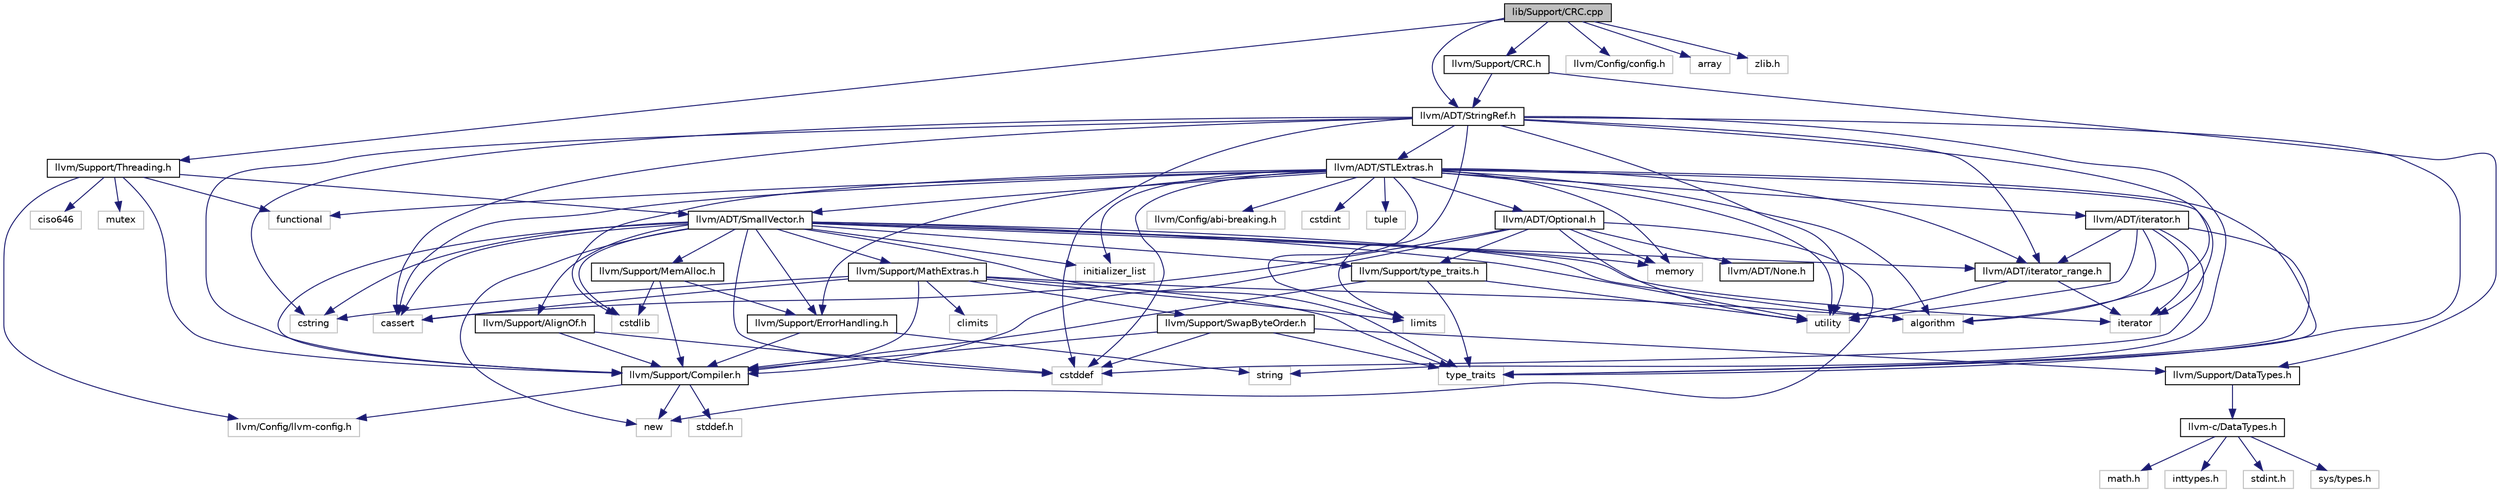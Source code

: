 digraph "lib/Support/CRC.cpp"
{
 // LATEX_PDF_SIZE
  bgcolor="transparent";
  edge [fontname="Helvetica",fontsize="10",labelfontname="Helvetica",labelfontsize="10"];
  node [fontname="Helvetica",fontsize="10",shape="box"];
  Node1 [label="lib/Support/CRC.cpp",height=0.2,width=0.4,color="black", fillcolor="grey75", style="filled", fontcolor="black",tooltip=" "];
  Node1 -> Node2 [color="midnightblue",fontsize="10",style="solid",fontname="Helvetica"];
  Node2 [label="llvm/Support/CRC.h",height=0.2,width=0.4,color="black",URL="$CRC_8h.html",tooltip=" "];
  Node2 -> Node3 [color="midnightblue",fontsize="10",style="solid",fontname="Helvetica"];
  Node3 [label="llvm/ADT/StringRef.h",height=0.2,width=0.4,color="black",URL="$StringRef_8h.html",tooltip=" "];
  Node3 -> Node4 [color="midnightblue",fontsize="10",style="solid",fontname="Helvetica"];
  Node4 [label="llvm/ADT/STLExtras.h",height=0.2,width=0.4,color="black",URL="$STLExtras_8h.html",tooltip=" "];
  Node4 -> Node5 [color="midnightblue",fontsize="10",style="solid",fontname="Helvetica"];
  Node5 [label="llvm/ADT/Optional.h",height=0.2,width=0.4,color="black",URL="$Optional_8h.html",tooltip=" "];
  Node5 -> Node6 [color="midnightblue",fontsize="10",style="solid",fontname="Helvetica"];
  Node6 [label="llvm/ADT/None.h",height=0.2,width=0.4,color="black",URL="$None_8h.html",tooltip=" "];
  Node5 -> Node7 [color="midnightblue",fontsize="10",style="solid",fontname="Helvetica"];
  Node7 [label="llvm/Support/Compiler.h",height=0.2,width=0.4,color="black",URL="$Compiler_8h.html",tooltip=" "];
  Node7 -> Node8 [color="midnightblue",fontsize="10",style="solid",fontname="Helvetica"];
  Node8 [label="llvm/Config/llvm-config.h",height=0.2,width=0.4,color="grey75",tooltip=" "];
  Node7 -> Node9 [color="midnightblue",fontsize="10",style="solid",fontname="Helvetica"];
  Node9 [label="new",height=0.2,width=0.4,color="grey75",tooltip=" "];
  Node7 -> Node10 [color="midnightblue",fontsize="10",style="solid",fontname="Helvetica"];
  Node10 [label="stddef.h",height=0.2,width=0.4,color="grey75",tooltip=" "];
  Node5 -> Node11 [color="midnightblue",fontsize="10",style="solid",fontname="Helvetica"];
  Node11 [label="llvm/Support/type_traits.h",height=0.2,width=0.4,color="black",URL="$type__traits_8h.html",tooltip=" "];
  Node11 -> Node7 [color="midnightblue",fontsize="10",style="solid",fontname="Helvetica"];
  Node11 -> Node12 [color="midnightblue",fontsize="10",style="solid",fontname="Helvetica"];
  Node12 [label="type_traits",height=0.2,width=0.4,color="grey75",tooltip=" "];
  Node11 -> Node13 [color="midnightblue",fontsize="10",style="solid",fontname="Helvetica"];
  Node13 [label="utility",height=0.2,width=0.4,color="grey75",tooltip=" "];
  Node5 -> Node14 [color="midnightblue",fontsize="10",style="solid",fontname="Helvetica"];
  Node14 [label="cassert",height=0.2,width=0.4,color="grey75",tooltip=" "];
  Node5 -> Node15 [color="midnightblue",fontsize="10",style="solid",fontname="Helvetica"];
  Node15 [label="memory",height=0.2,width=0.4,color="grey75",tooltip=" "];
  Node5 -> Node9 [color="midnightblue",fontsize="10",style="solid",fontname="Helvetica"];
  Node5 -> Node13 [color="midnightblue",fontsize="10",style="solid",fontname="Helvetica"];
  Node4 -> Node16 [color="midnightblue",fontsize="10",style="solid",fontname="Helvetica"];
  Node16 [label="llvm/ADT/SmallVector.h",height=0.2,width=0.4,color="black",URL="$SmallVector_8h.html",tooltip=" "];
  Node16 -> Node17 [color="midnightblue",fontsize="10",style="solid",fontname="Helvetica"];
  Node17 [label="llvm/ADT/iterator_range.h",height=0.2,width=0.4,color="black",URL="$iterator__range_8h.html",tooltip="This provides a very simple, boring adaptor for a begin and end iterator into a range type."];
  Node17 -> Node18 [color="midnightblue",fontsize="10",style="solid",fontname="Helvetica"];
  Node18 [label="iterator",height=0.2,width=0.4,color="grey75",tooltip=" "];
  Node17 -> Node13 [color="midnightblue",fontsize="10",style="solid",fontname="Helvetica"];
  Node16 -> Node19 [color="midnightblue",fontsize="10",style="solid",fontname="Helvetica"];
  Node19 [label="llvm/Support/AlignOf.h",height=0.2,width=0.4,color="black",URL="$AlignOf_8h.html",tooltip=" "];
  Node19 -> Node7 [color="midnightblue",fontsize="10",style="solid",fontname="Helvetica"];
  Node19 -> Node20 [color="midnightblue",fontsize="10",style="solid",fontname="Helvetica"];
  Node20 [label="cstddef",height=0.2,width=0.4,color="grey75",tooltip=" "];
  Node16 -> Node7 [color="midnightblue",fontsize="10",style="solid",fontname="Helvetica"];
  Node16 -> Node21 [color="midnightblue",fontsize="10",style="solid",fontname="Helvetica"];
  Node21 [label="llvm/Support/MathExtras.h",height=0.2,width=0.4,color="black",URL="$MathExtras_8h.html",tooltip=" "];
  Node21 -> Node7 [color="midnightblue",fontsize="10",style="solid",fontname="Helvetica"];
  Node21 -> Node22 [color="midnightblue",fontsize="10",style="solid",fontname="Helvetica"];
  Node22 [label="llvm/Support/SwapByteOrder.h",height=0.2,width=0.4,color="black",URL="$SwapByteOrder_8h.html",tooltip=" "];
  Node22 -> Node7 [color="midnightblue",fontsize="10",style="solid",fontname="Helvetica"];
  Node22 -> Node23 [color="midnightblue",fontsize="10",style="solid",fontname="Helvetica"];
  Node23 [label="llvm/Support/DataTypes.h",height=0.2,width=0.4,color="black",URL="$llvm_2Support_2DataTypes_8h.html",tooltip=" "];
  Node23 -> Node24 [color="midnightblue",fontsize="10",style="solid",fontname="Helvetica"];
  Node24 [label="llvm-c/DataTypes.h",height=0.2,width=0.4,color="black",URL="$llvm-c_2DataTypes_8h.html",tooltip=" "];
  Node24 -> Node25 [color="midnightblue",fontsize="10",style="solid",fontname="Helvetica"];
  Node25 [label="math.h",height=0.2,width=0.4,color="grey75",tooltip=" "];
  Node24 -> Node26 [color="midnightblue",fontsize="10",style="solid",fontname="Helvetica"];
  Node26 [label="inttypes.h",height=0.2,width=0.4,color="grey75",tooltip=" "];
  Node24 -> Node27 [color="midnightblue",fontsize="10",style="solid",fontname="Helvetica"];
  Node27 [label="stdint.h",height=0.2,width=0.4,color="grey75",tooltip=" "];
  Node24 -> Node28 [color="midnightblue",fontsize="10",style="solid",fontname="Helvetica"];
  Node28 [label="sys/types.h",height=0.2,width=0.4,color="grey75",tooltip=" "];
  Node22 -> Node20 [color="midnightblue",fontsize="10",style="solid",fontname="Helvetica"];
  Node22 -> Node12 [color="midnightblue",fontsize="10",style="solid",fontname="Helvetica"];
  Node21 -> Node29 [color="midnightblue",fontsize="10",style="solid",fontname="Helvetica"];
  Node29 [label="algorithm",height=0.2,width=0.4,color="grey75",tooltip=" "];
  Node21 -> Node14 [color="midnightblue",fontsize="10",style="solid",fontname="Helvetica"];
  Node21 -> Node30 [color="midnightblue",fontsize="10",style="solid",fontname="Helvetica"];
  Node30 [label="climits",height=0.2,width=0.4,color="grey75",tooltip=" "];
  Node21 -> Node31 [color="midnightblue",fontsize="10",style="solid",fontname="Helvetica"];
  Node31 [label="cstring",height=0.2,width=0.4,color="grey75",tooltip=" "];
  Node21 -> Node32 [color="midnightblue",fontsize="10",style="solid",fontname="Helvetica"];
  Node32 [label="limits",height=0.2,width=0.4,color="grey75",tooltip=" "];
  Node21 -> Node12 [color="midnightblue",fontsize="10",style="solid",fontname="Helvetica"];
  Node16 -> Node33 [color="midnightblue",fontsize="10",style="solid",fontname="Helvetica"];
  Node33 [label="llvm/Support/MemAlloc.h",height=0.2,width=0.4,color="black",URL="$MemAlloc_8h.html",tooltip="This file defines counterparts of C library allocation functions defined in the namespace 'std'."];
  Node33 -> Node7 [color="midnightblue",fontsize="10",style="solid",fontname="Helvetica"];
  Node33 -> Node34 [color="midnightblue",fontsize="10",style="solid",fontname="Helvetica"];
  Node34 [label="llvm/Support/ErrorHandling.h",height=0.2,width=0.4,color="black",URL="$llvm_2Support_2ErrorHandling_8h.html",tooltip=" "];
  Node34 -> Node7 [color="midnightblue",fontsize="10",style="solid",fontname="Helvetica"];
  Node34 -> Node35 [color="midnightblue",fontsize="10",style="solid",fontname="Helvetica"];
  Node35 [label="string",height=0.2,width=0.4,color="grey75",tooltip=" "];
  Node33 -> Node36 [color="midnightblue",fontsize="10",style="solid",fontname="Helvetica"];
  Node36 [label="cstdlib",height=0.2,width=0.4,color="grey75",tooltip=" "];
  Node16 -> Node11 [color="midnightblue",fontsize="10",style="solid",fontname="Helvetica"];
  Node16 -> Node34 [color="midnightblue",fontsize="10",style="solid",fontname="Helvetica"];
  Node16 -> Node29 [color="midnightblue",fontsize="10",style="solid",fontname="Helvetica"];
  Node16 -> Node14 [color="midnightblue",fontsize="10",style="solid",fontname="Helvetica"];
  Node16 -> Node20 [color="midnightblue",fontsize="10",style="solid",fontname="Helvetica"];
  Node16 -> Node36 [color="midnightblue",fontsize="10",style="solid",fontname="Helvetica"];
  Node16 -> Node31 [color="midnightblue",fontsize="10",style="solid",fontname="Helvetica"];
  Node16 -> Node37 [color="midnightblue",fontsize="10",style="solid",fontname="Helvetica"];
  Node37 [label="initializer_list",height=0.2,width=0.4,color="grey75",tooltip=" "];
  Node16 -> Node18 [color="midnightblue",fontsize="10",style="solid",fontname="Helvetica"];
  Node16 -> Node15 [color="midnightblue",fontsize="10",style="solid",fontname="Helvetica"];
  Node16 -> Node9 [color="midnightblue",fontsize="10",style="solid",fontname="Helvetica"];
  Node16 -> Node12 [color="midnightblue",fontsize="10",style="solid",fontname="Helvetica"];
  Node16 -> Node13 [color="midnightblue",fontsize="10",style="solid",fontname="Helvetica"];
  Node4 -> Node38 [color="midnightblue",fontsize="10",style="solid",fontname="Helvetica"];
  Node38 [label="llvm/ADT/iterator.h",height=0.2,width=0.4,color="black",URL="$iterator_8h.html",tooltip=" "];
  Node38 -> Node17 [color="midnightblue",fontsize="10",style="solid",fontname="Helvetica"];
  Node38 -> Node29 [color="midnightblue",fontsize="10",style="solid",fontname="Helvetica"];
  Node38 -> Node20 [color="midnightblue",fontsize="10",style="solid",fontname="Helvetica"];
  Node38 -> Node18 [color="midnightblue",fontsize="10",style="solid",fontname="Helvetica"];
  Node38 -> Node12 [color="midnightblue",fontsize="10",style="solid",fontname="Helvetica"];
  Node38 -> Node13 [color="midnightblue",fontsize="10",style="solid",fontname="Helvetica"];
  Node4 -> Node17 [color="midnightblue",fontsize="10",style="solid",fontname="Helvetica"];
  Node4 -> Node39 [color="midnightblue",fontsize="10",style="solid",fontname="Helvetica"];
  Node39 [label="llvm/Config/abi-breaking.h",height=0.2,width=0.4,color="grey75",tooltip=" "];
  Node4 -> Node34 [color="midnightblue",fontsize="10",style="solid",fontname="Helvetica"];
  Node4 -> Node29 [color="midnightblue",fontsize="10",style="solid",fontname="Helvetica"];
  Node4 -> Node14 [color="midnightblue",fontsize="10",style="solid",fontname="Helvetica"];
  Node4 -> Node20 [color="midnightblue",fontsize="10",style="solid",fontname="Helvetica"];
  Node4 -> Node40 [color="midnightblue",fontsize="10",style="solid",fontname="Helvetica"];
  Node40 [label="cstdint",height=0.2,width=0.4,color="grey75",tooltip=" "];
  Node4 -> Node36 [color="midnightblue",fontsize="10",style="solid",fontname="Helvetica"];
  Node4 -> Node41 [color="midnightblue",fontsize="10",style="solid",fontname="Helvetica"];
  Node41 [label="functional",height=0.2,width=0.4,color="grey75",tooltip=" "];
  Node4 -> Node37 [color="midnightblue",fontsize="10",style="solid",fontname="Helvetica"];
  Node4 -> Node18 [color="midnightblue",fontsize="10",style="solid",fontname="Helvetica"];
  Node4 -> Node32 [color="midnightblue",fontsize="10",style="solid",fontname="Helvetica"];
  Node4 -> Node15 [color="midnightblue",fontsize="10",style="solid",fontname="Helvetica"];
  Node4 -> Node42 [color="midnightblue",fontsize="10",style="solid",fontname="Helvetica"];
  Node42 [label="tuple",height=0.2,width=0.4,color="grey75",tooltip=" "];
  Node4 -> Node12 [color="midnightblue",fontsize="10",style="solid",fontname="Helvetica"];
  Node4 -> Node13 [color="midnightblue",fontsize="10",style="solid",fontname="Helvetica"];
  Node3 -> Node17 [color="midnightblue",fontsize="10",style="solid",fontname="Helvetica"];
  Node3 -> Node7 [color="midnightblue",fontsize="10",style="solid",fontname="Helvetica"];
  Node3 -> Node29 [color="midnightblue",fontsize="10",style="solid",fontname="Helvetica"];
  Node3 -> Node14 [color="midnightblue",fontsize="10",style="solid",fontname="Helvetica"];
  Node3 -> Node20 [color="midnightblue",fontsize="10",style="solid",fontname="Helvetica"];
  Node3 -> Node31 [color="midnightblue",fontsize="10",style="solid",fontname="Helvetica"];
  Node3 -> Node32 [color="midnightblue",fontsize="10",style="solid",fontname="Helvetica"];
  Node3 -> Node35 [color="midnightblue",fontsize="10",style="solid",fontname="Helvetica"];
  Node3 -> Node12 [color="midnightblue",fontsize="10",style="solid",fontname="Helvetica"];
  Node3 -> Node13 [color="midnightblue",fontsize="10",style="solid",fontname="Helvetica"];
  Node2 -> Node23 [color="midnightblue",fontsize="10",style="solid",fontname="Helvetica"];
  Node1 -> Node43 [color="midnightblue",fontsize="10",style="solid",fontname="Helvetica"];
  Node43 [label="llvm/Config/config.h",height=0.2,width=0.4,color="grey75",tooltip=" "];
  Node1 -> Node3 [color="midnightblue",fontsize="10",style="solid",fontname="Helvetica"];
  Node1 -> Node44 [color="midnightblue",fontsize="10",style="solid",fontname="Helvetica"];
  Node44 [label="llvm/Support/Threading.h",height=0.2,width=0.4,color="black",URL="$Threading_8h.html",tooltip=" "];
  Node44 -> Node16 [color="midnightblue",fontsize="10",style="solid",fontname="Helvetica"];
  Node44 -> Node8 [color="midnightblue",fontsize="10",style="solid",fontname="Helvetica"];
  Node44 -> Node7 [color="midnightblue",fontsize="10",style="solid",fontname="Helvetica"];
  Node44 -> Node45 [color="midnightblue",fontsize="10",style="solid",fontname="Helvetica"];
  Node45 [label="ciso646",height=0.2,width=0.4,color="grey75",tooltip=" "];
  Node44 -> Node41 [color="midnightblue",fontsize="10",style="solid",fontname="Helvetica"];
  Node44 -> Node46 [color="midnightblue",fontsize="10",style="solid",fontname="Helvetica"];
  Node46 [label="mutex",height=0.2,width=0.4,color="grey75",tooltip=" "];
  Node1 -> Node47 [color="midnightblue",fontsize="10",style="solid",fontname="Helvetica"];
  Node47 [label="array",height=0.2,width=0.4,color="grey75",tooltip=" "];
  Node1 -> Node48 [color="midnightblue",fontsize="10",style="solid",fontname="Helvetica"];
  Node48 [label="zlib.h",height=0.2,width=0.4,color="grey75",tooltip=" "];
}
